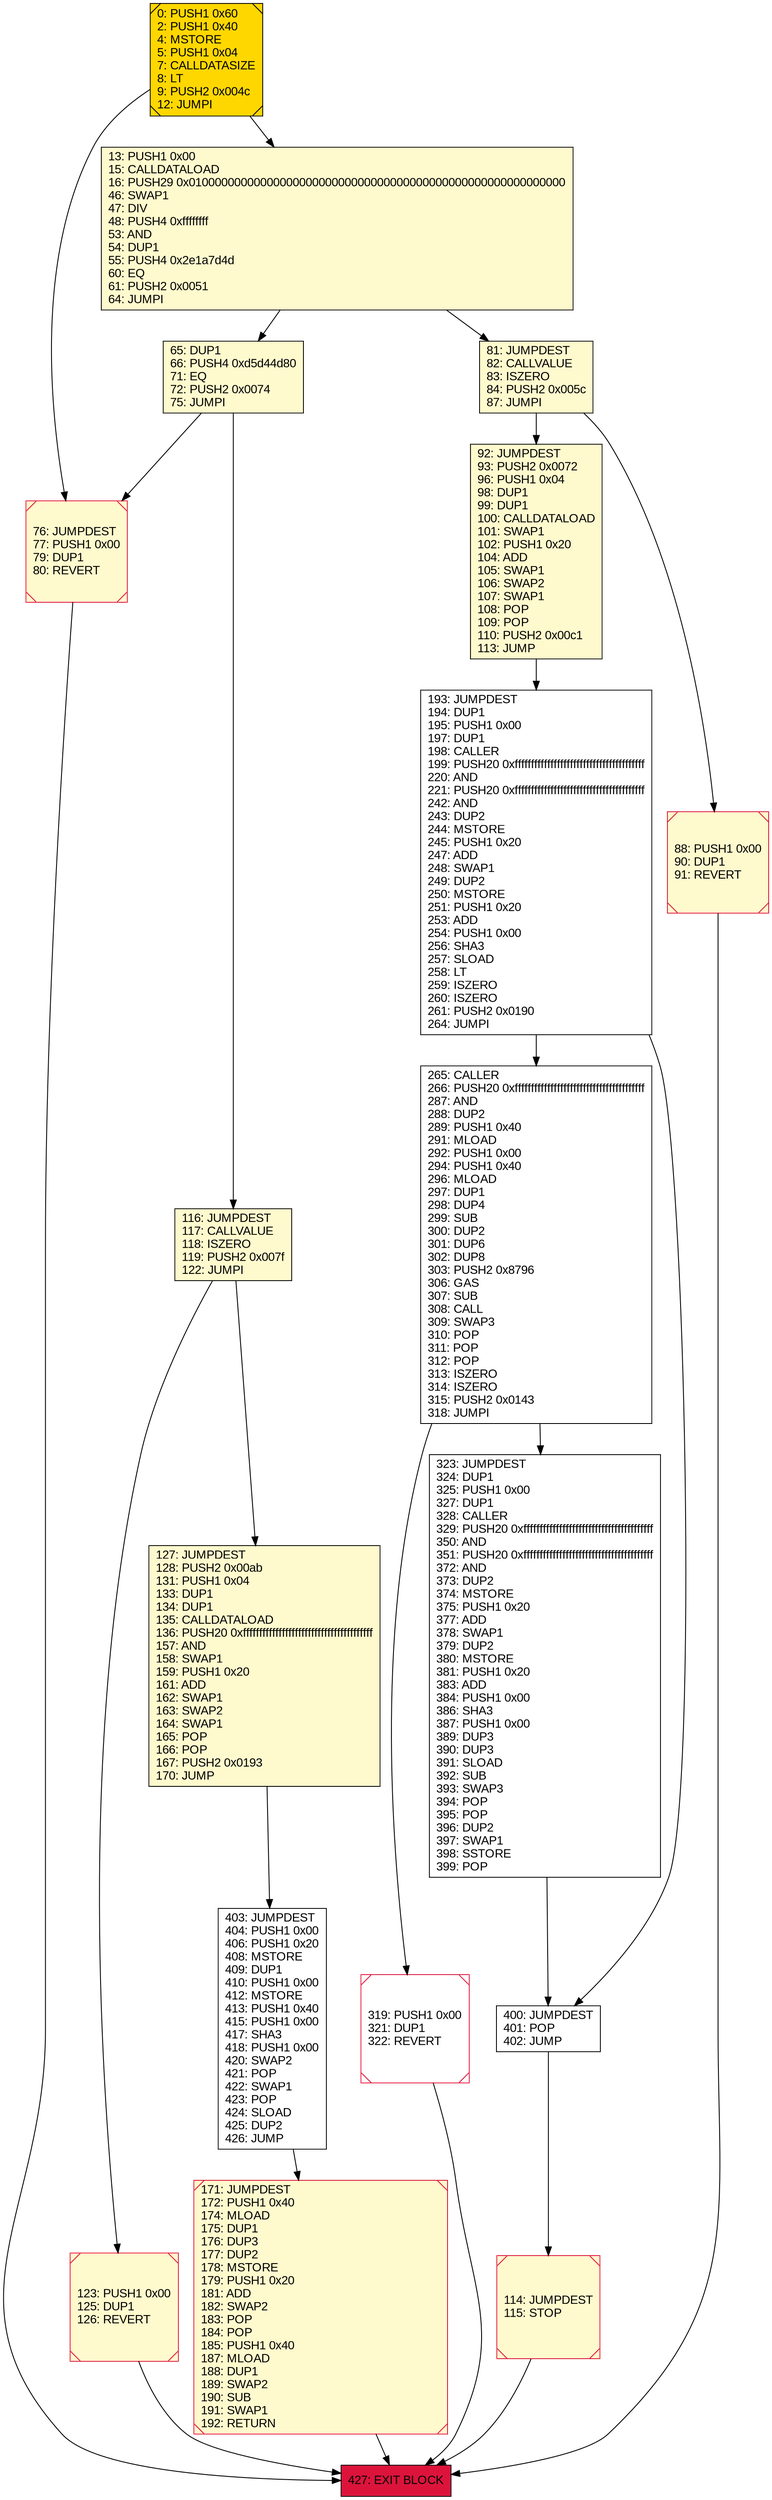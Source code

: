 digraph G {
bgcolor=transparent rankdir=UD;
node [shape=box style=filled color=black fillcolor=white fontname=arial fontcolor=black];
127 [label="127: JUMPDEST\l128: PUSH2 0x00ab\l131: PUSH1 0x04\l133: DUP1\l134: DUP1\l135: CALLDATALOAD\l136: PUSH20 0xffffffffffffffffffffffffffffffffffffffff\l157: AND\l158: SWAP1\l159: PUSH1 0x20\l161: ADD\l162: SWAP1\l163: SWAP2\l164: SWAP1\l165: POP\l166: POP\l167: PUSH2 0x0193\l170: JUMP\l" fillcolor=lemonchiffon ];
0 [label="0: PUSH1 0x60\l2: PUSH1 0x40\l4: MSTORE\l5: PUSH1 0x04\l7: CALLDATASIZE\l8: LT\l9: PUSH2 0x004c\l12: JUMPI\l" fillcolor=lemonchiffon shape=Msquare fillcolor=gold ];
114 [label="114: JUMPDEST\l115: STOP\l" fillcolor=lemonchiffon shape=Msquare color=crimson ];
65 [label="65: DUP1\l66: PUSH4 0xd5d44d80\l71: EQ\l72: PUSH2 0x0074\l75: JUMPI\l" fillcolor=lemonchiffon ];
403 [label="403: JUMPDEST\l404: PUSH1 0x00\l406: PUSH1 0x20\l408: MSTORE\l409: DUP1\l410: PUSH1 0x00\l412: MSTORE\l413: PUSH1 0x40\l415: PUSH1 0x00\l417: SHA3\l418: PUSH1 0x00\l420: SWAP2\l421: POP\l422: SWAP1\l423: POP\l424: SLOAD\l425: DUP2\l426: JUMP\l" ];
76 [label="76: JUMPDEST\l77: PUSH1 0x00\l79: DUP1\l80: REVERT\l" fillcolor=lemonchiffon shape=Msquare color=crimson ];
427 [label="427: EXIT BLOCK\l" fillcolor=crimson ];
81 [label="81: JUMPDEST\l82: CALLVALUE\l83: ISZERO\l84: PUSH2 0x005c\l87: JUMPI\l" fillcolor=lemonchiffon ];
193 [label="193: JUMPDEST\l194: DUP1\l195: PUSH1 0x00\l197: DUP1\l198: CALLER\l199: PUSH20 0xffffffffffffffffffffffffffffffffffffffff\l220: AND\l221: PUSH20 0xffffffffffffffffffffffffffffffffffffffff\l242: AND\l243: DUP2\l244: MSTORE\l245: PUSH1 0x20\l247: ADD\l248: SWAP1\l249: DUP2\l250: MSTORE\l251: PUSH1 0x20\l253: ADD\l254: PUSH1 0x00\l256: SHA3\l257: SLOAD\l258: LT\l259: ISZERO\l260: ISZERO\l261: PUSH2 0x0190\l264: JUMPI\l" ];
92 [label="92: JUMPDEST\l93: PUSH2 0x0072\l96: PUSH1 0x04\l98: DUP1\l99: DUP1\l100: CALLDATALOAD\l101: SWAP1\l102: PUSH1 0x20\l104: ADD\l105: SWAP1\l106: SWAP2\l107: SWAP1\l108: POP\l109: POP\l110: PUSH2 0x00c1\l113: JUMP\l" fillcolor=lemonchiffon ];
323 [label="323: JUMPDEST\l324: DUP1\l325: PUSH1 0x00\l327: DUP1\l328: CALLER\l329: PUSH20 0xffffffffffffffffffffffffffffffffffffffff\l350: AND\l351: PUSH20 0xffffffffffffffffffffffffffffffffffffffff\l372: AND\l373: DUP2\l374: MSTORE\l375: PUSH1 0x20\l377: ADD\l378: SWAP1\l379: DUP2\l380: MSTORE\l381: PUSH1 0x20\l383: ADD\l384: PUSH1 0x00\l386: SHA3\l387: PUSH1 0x00\l389: DUP3\l390: DUP3\l391: SLOAD\l392: SUB\l393: SWAP3\l394: POP\l395: POP\l396: DUP2\l397: SWAP1\l398: SSTORE\l399: POP\l" ];
265 [label="265: CALLER\l266: PUSH20 0xffffffffffffffffffffffffffffffffffffffff\l287: AND\l288: DUP2\l289: PUSH1 0x40\l291: MLOAD\l292: PUSH1 0x00\l294: PUSH1 0x40\l296: MLOAD\l297: DUP1\l298: DUP4\l299: SUB\l300: DUP2\l301: DUP6\l302: DUP8\l303: PUSH2 0x8796\l306: GAS\l307: SUB\l308: CALL\l309: SWAP3\l310: POP\l311: POP\l312: POP\l313: ISZERO\l314: ISZERO\l315: PUSH2 0x0143\l318: JUMPI\l" ];
116 [label="116: JUMPDEST\l117: CALLVALUE\l118: ISZERO\l119: PUSH2 0x007f\l122: JUMPI\l" fillcolor=lemonchiffon ];
400 [label="400: JUMPDEST\l401: POP\l402: JUMP\l" ];
171 [label="171: JUMPDEST\l172: PUSH1 0x40\l174: MLOAD\l175: DUP1\l176: DUP3\l177: DUP2\l178: MSTORE\l179: PUSH1 0x20\l181: ADD\l182: SWAP2\l183: POP\l184: POP\l185: PUSH1 0x40\l187: MLOAD\l188: DUP1\l189: SWAP2\l190: SUB\l191: SWAP1\l192: RETURN\l" fillcolor=lemonchiffon shape=Msquare color=crimson ];
88 [label="88: PUSH1 0x00\l90: DUP1\l91: REVERT\l" fillcolor=lemonchiffon shape=Msquare color=crimson ];
13 [label="13: PUSH1 0x00\l15: CALLDATALOAD\l16: PUSH29 0x0100000000000000000000000000000000000000000000000000000000\l46: SWAP1\l47: DIV\l48: PUSH4 0xffffffff\l53: AND\l54: DUP1\l55: PUSH4 0x2e1a7d4d\l60: EQ\l61: PUSH2 0x0051\l64: JUMPI\l" fillcolor=lemonchiffon ];
123 [label="123: PUSH1 0x00\l125: DUP1\l126: REVERT\l" fillcolor=lemonchiffon shape=Msquare color=crimson ];
319 [label="319: PUSH1 0x00\l321: DUP1\l322: REVERT\l" shape=Msquare color=crimson ];
193 -> 265;
323 -> 400;
265 -> 323;
193 -> 400;
81 -> 88;
127 -> 403;
114 -> 427;
116 -> 123;
65 -> 76;
65 -> 116;
403 -> 171;
400 -> 114;
88 -> 427;
116 -> 127;
13 -> 65;
76 -> 427;
81 -> 92;
92 -> 193;
13 -> 81;
265 -> 319;
0 -> 76;
123 -> 427;
171 -> 427;
319 -> 427;
0 -> 13;
}